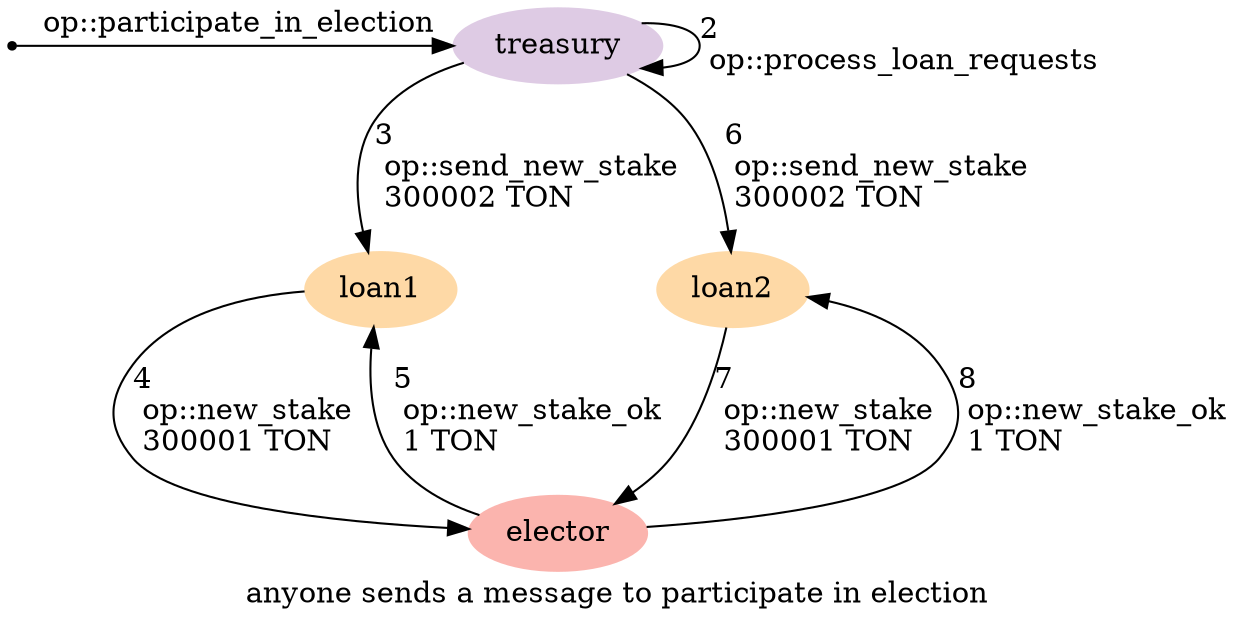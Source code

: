 digraph {
    label="anyone sends a message to participate in election"
    node [ colorscheme=pastel19 style=filled ]

    /* Entities */
    external [ shape=point ]
    treasury [ color=4 ]
    loan1, loan2 [ color=5 ]
    elector [ color=1 ]

    /* Relationships */
    external -> treasury [ label="1\l op::participate_in_election\l" ]
    treasury -> treasury [ label="2\l op::process_loan_requests\l" ]
    treasury -> loan1 [ label="3\l op::send_new_stake\l 300002 TON\l" ]
    loan1 -> elector [ label="4\l op::new_stake\l 300001 TON\l" ]
    elector -> loan1 [ label="5\l op::new_stake_ok\l 1 TON\l" ]
    treasury -> loan2 [ label="6\l op::send_new_stake\l 300002 TON\l" ]
    loan2 -> elector [ label="7\l op::new_stake\l 300001 TON\l" ]
    elector -> loan2 [ label="8\l op::new_stake_ok\l 1 TON\l" ]

    /* Ranks */
    { rank=min external treasury }
    { rank=max elector }
}

